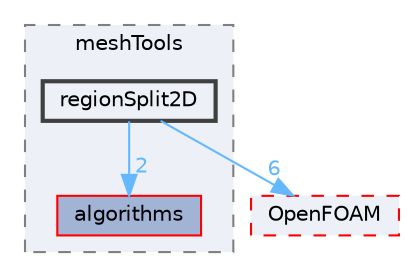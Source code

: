 digraph "src/meshTools/regionSplit2D"
{
 // LATEX_PDF_SIZE
  bgcolor="transparent";
  edge [fontname=Helvetica,fontsize=10,labelfontname=Helvetica,labelfontsize=10];
  node [fontname=Helvetica,fontsize=10,shape=box,height=0.2,width=0.4];
  compound=true
  subgraph clusterdir_ae30ad0bef50cf391b24c614251bb9fd {
    graph [ bgcolor="#edf0f7", pencolor="grey50", label="meshTools", fontname=Helvetica,fontsize=10 style="filled,dashed", URL="dir_ae30ad0bef50cf391b24c614251bb9fd.html",tooltip=""]
  dir_488f81ac1e9f391f7800e42bf7f5bacd [label="algorithms", fillcolor="#a2b4d6", color="red", style="filled", URL="dir_488f81ac1e9f391f7800e42bf7f5bacd.html",tooltip=""];
  dir_07327a5cc94da3d5a907f40b097f6379 [label="regionSplit2D", fillcolor="#edf0f7", color="grey25", style="filled,bold", URL="dir_07327a5cc94da3d5a907f40b097f6379.html",tooltip=""];
  }
  dir_c5473ff19b20e6ec4dfe5c310b3778a8 [label="OpenFOAM", fillcolor="#edf0f7", color="red", style="filled,dashed", URL="dir_c5473ff19b20e6ec4dfe5c310b3778a8.html",tooltip=""];
  dir_07327a5cc94da3d5a907f40b097f6379->dir_488f81ac1e9f391f7800e42bf7f5bacd [headlabel="2", labeldistance=1.5 headhref="dir_003299_000081.html" href="dir_003299_000081.html" color="steelblue1" fontcolor="steelblue1"];
  dir_07327a5cc94da3d5a907f40b097f6379->dir_c5473ff19b20e6ec4dfe5c310b3778a8 [headlabel="6", labeldistance=1.5 headhref="dir_003299_002695.html" href="dir_003299_002695.html" color="steelblue1" fontcolor="steelblue1"];
}
